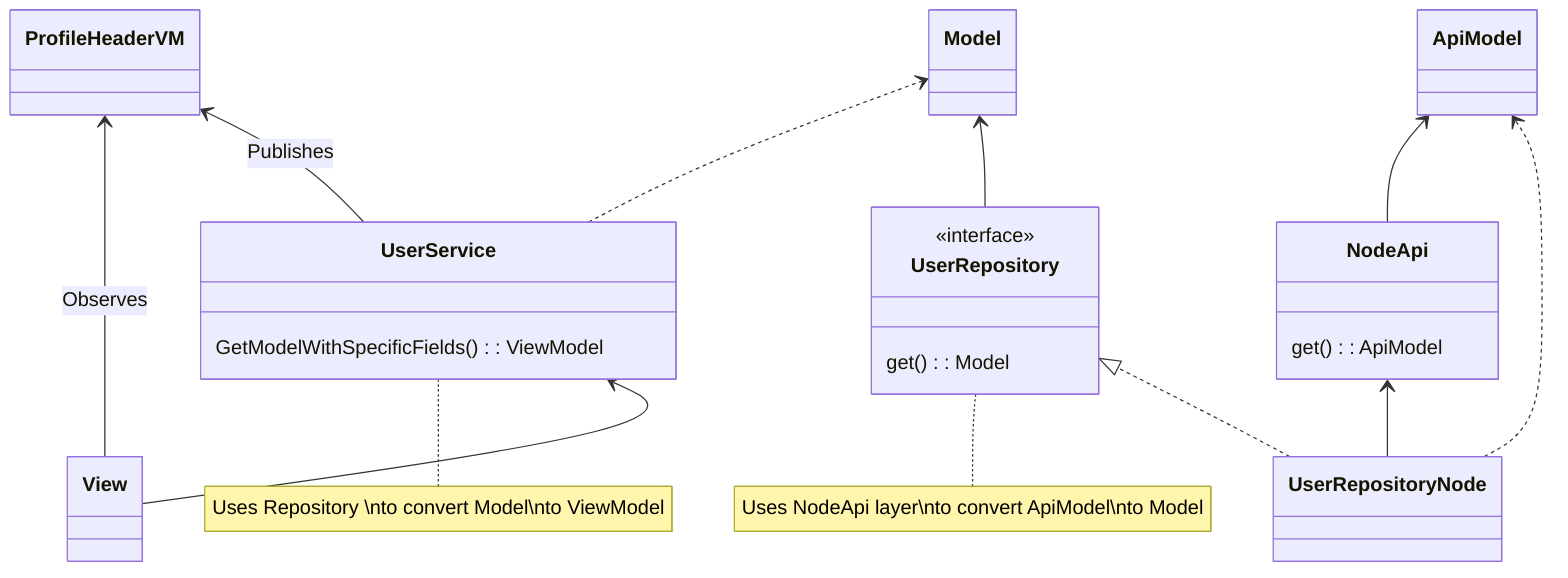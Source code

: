 classDiagram
    direction BT
    View --> ProfileHeaderVM: Observes
    View --> UserService
    UserService ..> Model
    UserRepository --> Model
    UserService --> ProfileHeaderVM: Publishes
    NodeApi --> ApiModel
    UserRepositoryNode ..|> UserRepository
    UserRepositoryNode --> NodeApi
    UserRepositoryNode ..> ApiModel

    class View {
    }
    class ProfileHeaderVM {
    }
    class UserService {
        GetModelWithSpecificFields(): ViewModel
    }
note for UserService "Uses Repository \nto convert Model\nto ViewModel"

    class Model {
    }
    class UserRepository {
        <<interface>>
        get(): Model
    }
    
note for UserRepository "Uses NodeApi layer\nto convert ApiModel\nto Model"
    class NodeApi {
        get(): ApiModel
    }